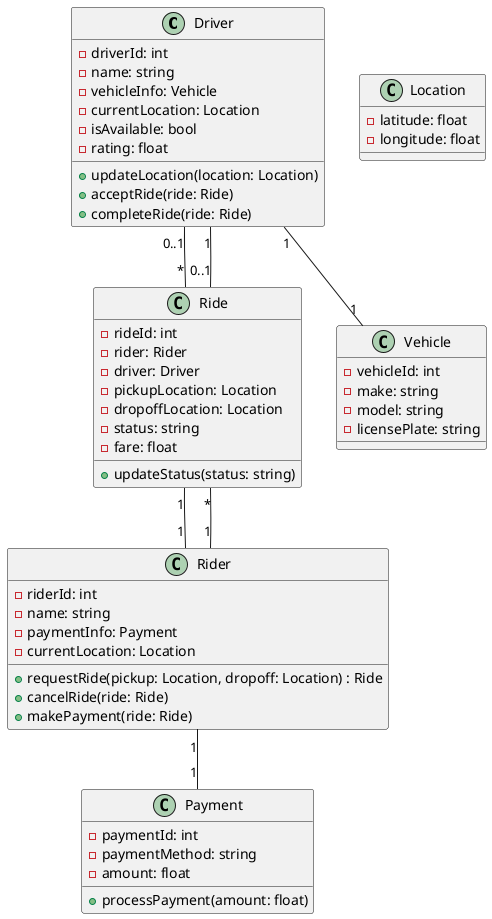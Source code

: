 @startuml
class Driver {
    - driverId: int
    - name: string
    - vehicleInfo: Vehicle
    - currentLocation: Location
    - isAvailable: bool
    - rating: float
    + updateLocation(location: Location)
    + acceptRide(ride: Ride)
    + completeRide(ride: Ride)
}

class Rider {
    - riderId: int
    - name: string
    - paymentInfo: Payment
    - currentLocation: Location
    + requestRide(pickup: Location, dropoff: Location) : Ride
    + cancelRide(ride: Ride)
    + makePayment(ride: Ride)
}

class Ride {
    - rideId: int
    - rider: Rider
    - driver: Driver
    - pickupLocation: Location
    - dropoffLocation: Location
    - status: string
    - fare: float
    + updateStatus(status: string)
}

class Vehicle {
    - vehicleId: int
    - make: string
    - model: string
    - licensePlate: string
}

class Location {
    - latitude: float
    - longitude: float
}

class Payment {
    - paymentId: int
    - paymentMethod: string
    - amount: float
    + processPayment(amount: float)
}

Driver "1" -- "1" Vehicle
Driver "0..1" -- "*" Ride
Rider "1" -- "*" Ride
Ride "1" -- "1" Rider
Ride "0..1" -- "1" Driver
Rider "1" -- "1" Payment
@enduml


Algorithm for Matching
Matching Algorithms:

Greedy Algorithm: Match the closest available driver to the rider based on their current locations.
Weighted Matching: Consider factors like driver rating, estimated time of arrival (ETA), and ride fare to find the optimal match.
Bipartite Graph Matching: Use algorithms like the Hungarian algorithm to match riders and drivers optimally, considering multiple factors.
Algorithm Choice:

Geospatial Indexing: Use spatial data structures like k-d trees or quadtrees to efficiently query the nearest drivers based on the rider’s location.
Real-time Adjustments: Continuously update driver locations and availability to provide real-time matching.
Request Management
Ride Requests:

Request Handling: When a rider requests a ride, create a new Ride object and use the matching algorithm to find an available driver.
Real-time Updates: Use WebSockets or similar technologies to provide real-time updates to riders and drivers about ride status.
Cancellations:

Cancellation Policies: Implement policies for riders and drivers to cancel rides, including possible penalties.
Real-time Handling: Update the Ride status to "canceled" and notify both parties in real-time.
Payments:

Payment Processing: Use the Payment class to process payments securely. Integrate with payment gateways to handle transactions.
Fare Calculation: Calculate the fare based on distance, time, and dynamic pricing models. Update the Ride object with the fare details.
Post-Ride Payment: Upon ride completion, trigger the payment process and update the ride status to "completed."
By structuring the entities and their interactions in this way, we ensure a robust and scalable design for a ride-sharing service that handles real-time matching, request management, and payment processing efficiently.